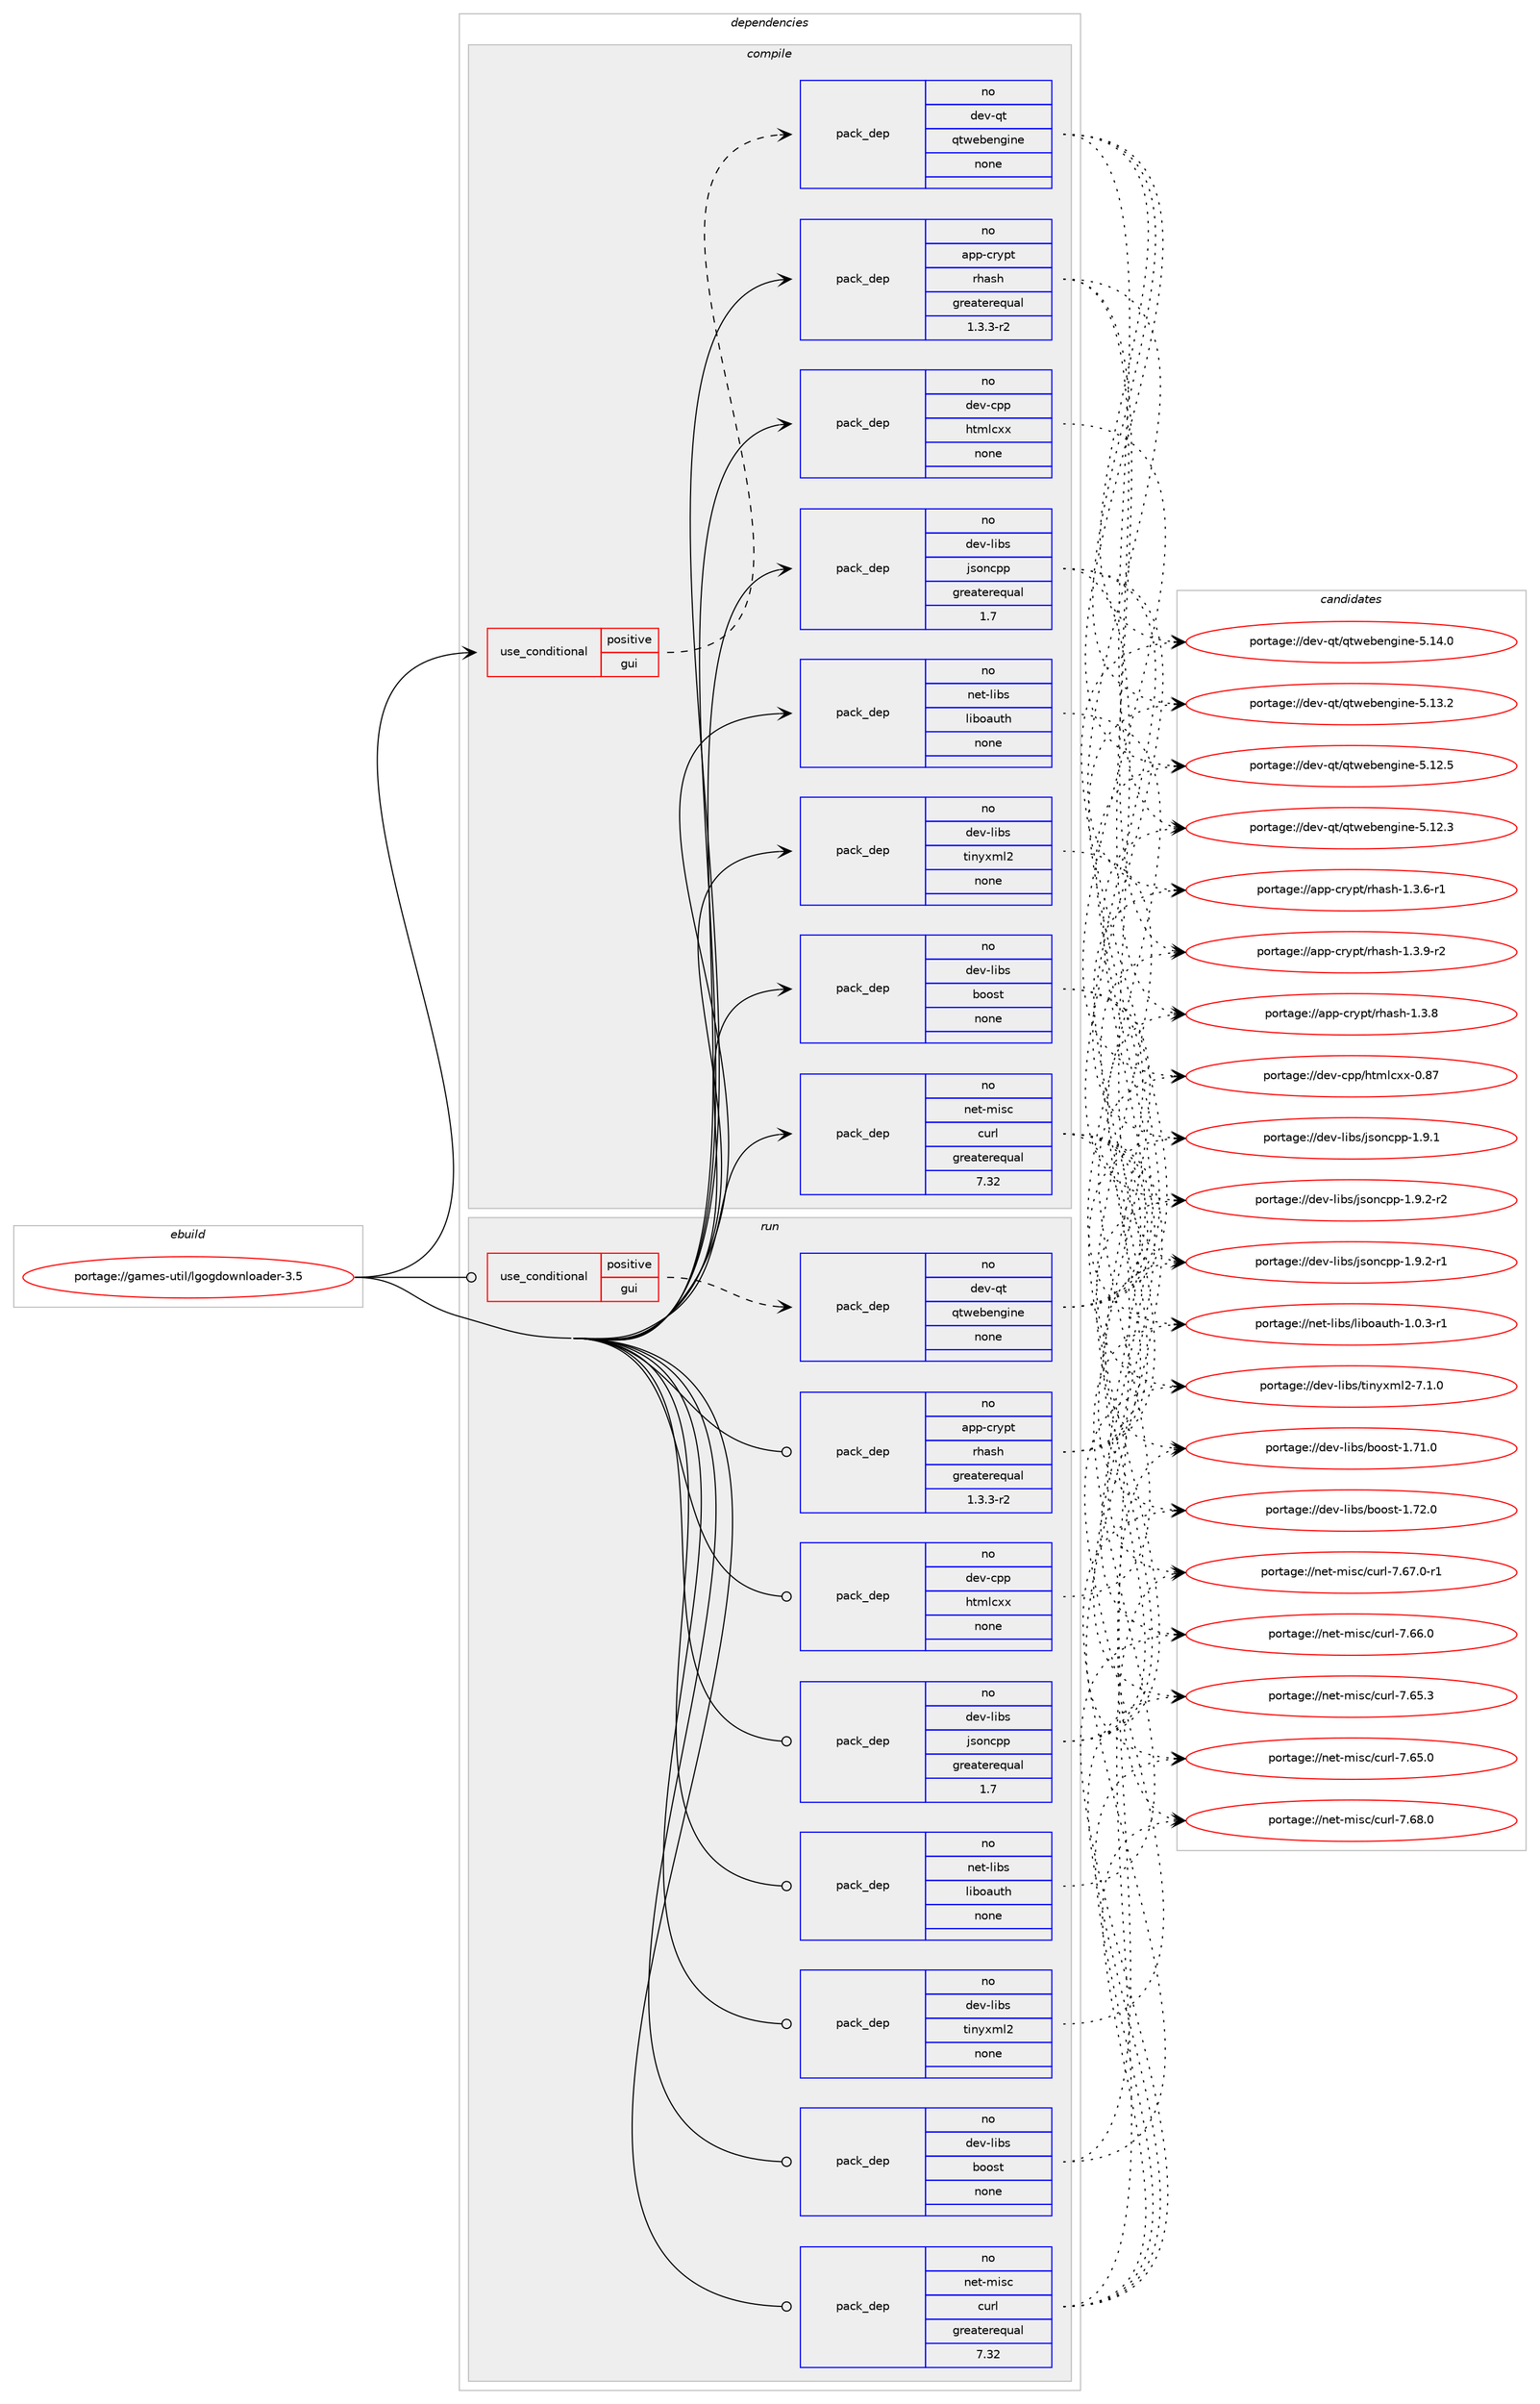 digraph prolog {

# *************
# Graph options
# *************

newrank=true;
concentrate=true;
compound=true;
graph [rankdir=LR,fontname=Helvetica,fontsize=10,ranksep=1.5];#, ranksep=2.5, nodesep=0.2];
edge  [arrowhead=vee];
node  [fontname=Helvetica,fontsize=10];

# **********
# The ebuild
# **********

subgraph cluster_leftcol {
color=gray;
rank=same;
label=<<i>ebuild</i>>;
id [label="portage://games-util/lgogdownloader-3.5", color=red, width=4, href="../games-util/lgogdownloader-3.5.svg"];
}

# ****************
# The dependencies
# ****************

subgraph cluster_midcol {
color=gray;
label=<<i>dependencies</i>>;
subgraph cluster_compile {
fillcolor="#eeeeee";
style=filled;
label=<<i>compile</i>>;
subgraph cond58383 {
dependency279650 [label=<<TABLE BORDER="0" CELLBORDER="1" CELLSPACING="0" CELLPADDING="4"><TR><TD ROWSPAN="3" CELLPADDING="10">use_conditional</TD></TR><TR><TD>positive</TD></TR><TR><TD>gui</TD></TR></TABLE>>, shape=none, color=red];
subgraph pack216892 {
dependency279651 [label=<<TABLE BORDER="0" CELLBORDER="1" CELLSPACING="0" CELLPADDING="4" WIDTH="220"><TR><TD ROWSPAN="6" CELLPADDING="30">pack_dep</TD></TR><TR><TD WIDTH="110">no</TD></TR><TR><TD>dev-qt</TD></TR><TR><TD>qtwebengine</TD></TR><TR><TD>none</TD></TR><TR><TD></TD></TR></TABLE>>, shape=none, color=blue];
}
dependency279650:e -> dependency279651:w [weight=20,style="dashed",arrowhead="vee"];
}
id:e -> dependency279650:w [weight=20,style="solid",arrowhead="vee"];
subgraph pack216893 {
dependency279652 [label=<<TABLE BORDER="0" CELLBORDER="1" CELLSPACING="0" CELLPADDING="4" WIDTH="220"><TR><TD ROWSPAN="6" CELLPADDING="30">pack_dep</TD></TR><TR><TD WIDTH="110">no</TD></TR><TR><TD>app-crypt</TD></TR><TR><TD>rhash</TD></TR><TR><TD>greaterequal</TD></TR><TR><TD>1.3.3-r2</TD></TR></TABLE>>, shape=none, color=blue];
}
id:e -> dependency279652:w [weight=20,style="solid",arrowhead="vee"];
subgraph pack216894 {
dependency279653 [label=<<TABLE BORDER="0" CELLBORDER="1" CELLSPACING="0" CELLPADDING="4" WIDTH="220"><TR><TD ROWSPAN="6" CELLPADDING="30">pack_dep</TD></TR><TR><TD WIDTH="110">no</TD></TR><TR><TD>dev-cpp</TD></TR><TR><TD>htmlcxx</TD></TR><TR><TD>none</TD></TR><TR><TD></TD></TR></TABLE>>, shape=none, color=blue];
}
id:e -> dependency279653:w [weight=20,style="solid",arrowhead="vee"];
subgraph pack216895 {
dependency279654 [label=<<TABLE BORDER="0" CELLBORDER="1" CELLSPACING="0" CELLPADDING="4" WIDTH="220"><TR><TD ROWSPAN="6" CELLPADDING="30">pack_dep</TD></TR><TR><TD WIDTH="110">no</TD></TR><TR><TD>dev-libs</TD></TR><TR><TD>boost</TD></TR><TR><TD>none</TD></TR><TR><TD></TD></TR></TABLE>>, shape=none, color=blue];
}
id:e -> dependency279654:w [weight=20,style="solid",arrowhead="vee"];
subgraph pack216896 {
dependency279655 [label=<<TABLE BORDER="0" CELLBORDER="1" CELLSPACING="0" CELLPADDING="4" WIDTH="220"><TR><TD ROWSPAN="6" CELLPADDING="30">pack_dep</TD></TR><TR><TD WIDTH="110">no</TD></TR><TR><TD>dev-libs</TD></TR><TR><TD>jsoncpp</TD></TR><TR><TD>greaterequal</TD></TR><TR><TD>1.7</TD></TR></TABLE>>, shape=none, color=blue];
}
id:e -> dependency279655:w [weight=20,style="solid",arrowhead="vee"];
subgraph pack216897 {
dependency279656 [label=<<TABLE BORDER="0" CELLBORDER="1" CELLSPACING="0" CELLPADDING="4" WIDTH="220"><TR><TD ROWSPAN="6" CELLPADDING="30">pack_dep</TD></TR><TR><TD WIDTH="110">no</TD></TR><TR><TD>dev-libs</TD></TR><TR><TD>tinyxml2</TD></TR><TR><TD>none</TD></TR><TR><TD></TD></TR></TABLE>>, shape=none, color=blue];
}
id:e -> dependency279656:w [weight=20,style="solid",arrowhead="vee"];
subgraph pack216898 {
dependency279657 [label=<<TABLE BORDER="0" CELLBORDER="1" CELLSPACING="0" CELLPADDING="4" WIDTH="220"><TR><TD ROWSPAN="6" CELLPADDING="30">pack_dep</TD></TR><TR><TD WIDTH="110">no</TD></TR><TR><TD>net-libs</TD></TR><TR><TD>liboauth</TD></TR><TR><TD>none</TD></TR><TR><TD></TD></TR></TABLE>>, shape=none, color=blue];
}
id:e -> dependency279657:w [weight=20,style="solid",arrowhead="vee"];
subgraph pack216899 {
dependency279658 [label=<<TABLE BORDER="0" CELLBORDER="1" CELLSPACING="0" CELLPADDING="4" WIDTH="220"><TR><TD ROWSPAN="6" CELLPADDING="30">pack_dep</TD></TR><TR><TD WIDTH="110">no</TD></TR><TR><TD>net-misc</TD></TR><TR><TD>curl</TD></TR><TR><TD>greaterequal</TD></TR><TR><TD>7.32</TD></TR></TABLE>>, shape=none, color=blue];
}
id:e -> dependency279658:w [weight=20,style="solid",arrowhead="vee"];
}
subgraph cluster_compileandrun {
fillcolor="#eeeeee";
style=filled;
label=<<i>compile and run</i>>;
}
subgraph cluster_run {
fillcolor="#eeeeee";
style=filled;
label=<<i>run</i>>;
subgraph cond58384 {
dependency279659 [label=<<TABLE BORDER="0" CELLBORDER="1" CELLSPACING="0" CELLPADDING="4"><TR><TD ROWSPAN="3" CELLPADDING="10">use_conditional</TD></TR><TR><TD>positive</TD></TR><TR><TD>gui</TD></TR></TABLE>>, shape=none, color=red];
subgraph pack216900 {
dependency279660 [label=<<TABLE BORDER="0" CELLBORDER="1" CELLSPACING="0" CELLPADDING="4" WIDTH="220"><TR><TD ROWSPAN="6" CELLPADDING="30">pack_dep</TD></TR><TR><TD WIDTH="110">no</TD></TR><TR><TD>dev-qt</TD></TR><TR><TD>qtwebengine</TD></TR><TR><TD>none</TD></TR><TR><TD></TD></TR></TABLE>>, shape=none, color=blue];
}
dependency279659:e -> dependency279660:w [weight=20,style="dashed",arrowhead="vee"];
}
id:e -> dependency279659:w [weight=20,style="solid",arrowhead="odot"];
subgraph pack216901 {
dependency279661 [label=<<TABLE BORDER="0" CELLBORDER="1" CELLSPACING="0" CELLPADDING="4" WIDTH="220"><TR><TD ROWSPAN="6" CELLPADDING="30">pack_dep</TD></TR><TR><TD WIDTH="110">no</TD></TR><TR><TD>app-crypt</TD></TR><TR><TD>rhash</TD></TR><TR><TD>greaterequal</TD></TR><TR><TD>1.3.3-r2</TD></TR></TABLE>>, shape=none, color=blue];
}
id:e -> dependency279661:w [weight=20,style="solid",arrowhead="odot"];
subgraph pack216902 {
dependency279662 [label=<<TABLE BORDER="0" CELLBORDER="1" CELLSPACING="0" CELLPADDING="4" WIDTH="220"><TR><TD ROWSPAN="6" CELLPADDING="30">pack_dep</TD></TR><TR><TD WIDTH="110">no</TD></TR><TR><TD>dev-cpp</TD></TR><TR><TD>htmlcxx</TD></TR><TR><TD>none</TD></TR><TR><TD></TD></TR></TABLE>>, shape=none, color=blue];
}
id:e -> dependency279662:w [weight=20,style="solid",arrowhead="odot"];
subgraph pack216903 {
dependency279663 [label=<<TABLE BORDER="0" CELLBORDER="1" CELLSPACING="0" CELLPADDING="4" WIDTH="220"><TR><TD ROWSPAN="6" CELLPADDING="30">pack_dep</TD></TR><TR><TD WIDTH="110">no</TD></TR><TR><TD>dev-libs</TD></TR><TR><TD>boost</TD></TR><TR><TD>none</TD></TR><TR><TD></TD></TR></TABLE>>, shape=none, color=blue];
}
id:e -> dependency279663:w [weight=20,style="solid",arrowhead="odot"];
subgraph pack216904 {
dependency279664 [label=<<TABLE BORDER="0" CELLBORDER="1" CELLSPACING="0" CELLPADDING="4" WIDTH="220"><TR><TD ROWSPAN="6" CELLPADDING="30">pack_dep</TD></TR><TR><TD WIDTH="110">no</TD></TR><TR><TD>dev-libs</TD></TR><TR><TD>jsoncpp</TD></TR><TR><TD>greaterequal</TD></TR><TR><TD>1.7</TD></TR></TABLE>>, shape=none, color=blue];
}
id:e -> dependency279664:w [weight=20,style="solid",arrowhead="odot"];
subgraph pack216905 {
dependency279665 [label=<<TABLE BORDER="0" CELLBORDER="1" CELLSPACING="0" CELLPADDING="4" WIDTH="220"><TR><TD ROWSPAN="6" CELLPADDING="30">pack_dep</TD></TR><TR><TD WIDTH="110">no</TD></TR><TR><TD>dev-libs</TD></TR><TR><TD>tinyxml2</TD></TR><TR><TD>none</TD></TR><TR><TD></TD></TR></TABLE>>, shape=none, color=blue];
}
id:e -> dependency279665:w [weight=20,style="solid",arrowhead="odot"];
subgraph pack216906 {
dependency279666 [label=<<TABLE BORDER="0" CELLBORDER="1" CELLSPACING="0" CELLPADDING="4" WIDTH="220"><TR><TD ROWSPAN="6" CELLPADDING="30">pack_dep</TD></TR><TR><TD WIDTH="110">no</TD></TR><TR><TD>net-libs</TD></TR><TR><TD>liboauth</TD></TR><TR><TD>none</TD></TR><TR><TD></TD></TR></TABLE>>, shape=none, color=blue];
}
id:e -> dependency279666:w [weight=20,style="solid",arrowhead="odot"];
subgraph pack216907 {
dependency279667 [label=<<TABLE BORDER="0" CELLBORDER="1" CELLSPACING="0" CELLPADDING="4" WIDTH="220"><TR><TD ROWSPAN="6" CELLPADDING="30">pack_dep</TD></TR><TR><TD WIDTH="110">no</TD></TR><TR><TD>net-misc</TD></TR><TR><TD>curl</TD></TR><TR><TD>greaterequal</TD></TR><TR><TD>7.32</TD></TR></TABLE>>, shape=none, color=blue];
}
id:e -> dependency279667:w [weight=20,style="solid",arrowhead="odot"];
}
}

# **************
# The candidates
# **************

subgraph cluster_choices {
rank=same;
color=gray;
label=<<i>candidates</i>>;

subgraph choice216892 {
color=black;
nodesep=1;
choice10010111845113116471131161191019810111010310511010145534649524648 [label="portage://dev-qt/qtwebengine-5.14.0", color=red, width=4,href="../dev-qt/qtwebengine-5.14.0.svg"];
choice10010111845113116471131161191019810111010310511010145534649514650 [label="portage://dev-qt/qtwebengine-5.13.2", color=red, width=4,href="../dev-qt/qtwebengine-5.13.2.svg"];
choice10010111845113116471131161191019810111010310511010145534649504653 [label="portage://dev-qt/qtwebengine-5.12.5", color=red, width=4,href="../dev-qt/qtwebengine-5.12.5.svg"];
choice10010111845113116471131161191019810111010310511010145534649504651 [label="portage://dev-qt/qtwebengine-5.12.3", color=red, width=4,href="../dev-qt/qtwebengine-5.12.3.svg"];
dependency279651:e -> choice10010111845113116471131161191019810111010310511010145534649524648:w [style=dotted,weight="100"];
dependency279651:e -> choice10010111845113116471131161191019810111010310511010145534649514650:w [style=dotted,weight="100"];
dependency279651:e -> choice10010111845113116471131161191019810111010310511010145534649504653:w [style=dotted,weight="100"];
dependency279651:e -> choice10010111845113116471131161191019810111010310511010145534649504651:w [style=dotted,weight="100"];
}
subgraph choice216893 {
color=black;
nodesep=1;
choice97112112459911412111211647114104971151044549465146574511450 [label="portage://app-crypt/rhash-1.3.9-r2", color=red, width=4,href="../app-crypt/rhash-1.3.9-r2.svg"];
choice9711211245991141211121164711410497115104454946514656 [label="portage://app-crypt/rhash-1.3.8", color=red, width=4,href="../app-crypt/rhash-1.3.8.svg"];
choice97112112459911412111211647114104971151044549465146544511449 [label="portage://app-crypt/rhash-1.3.6-r1", color=red, width=4,href="../app-crypt/rhash-1.3.6-r1.svg"];
dependency279652:e -> choice97112112459911412111211647114104971151044549465146574511450:w [style=dotted,weight="100"];
dependency279652:e -> choice9711211245991141211121164711410497115104454946514656:w [style=dotted,weight="100"];
dependency279652:e -> choice97112112459911412111211647114104971151044549465146544511449:w [style=dotted,weight="100"];
}
subgraph choice216894 {
color=black;
nodesep=1;
choice100101118459911211247104116109108991201204548465655 [label="portage://dev-cpp/htmlcxx-0.87", color=red, width=4,href="../dev-cpp/htmlcxx-0.87.svg"];
dependency279653:e -> choice100101118459911211247104116109108991201204548465655:w [style=dotted,weight="100"];
}
subgraph choice216895 {
color=black;
nodesep=1;
choice1001011184510810598115479811111111511645494655504648 [label="portage://dev-libs/boost-1.72.0", color=red, width=4,href="../dev-libs/boost-1.72.0.svg"];
choice1001011184510810598115479811111111511645494655494648 [label="portage://dev-libs/boost-1.71.0", color=red, width=4,href="../dev-libs/boost-1.71.0.svg"];
dependency279654:e -> choice1001011184510810598115479811111111511645494655504648:w [style=dotted,weight="100"];
dependency279654:e -> choice1001011184510810598115479811111111511645494655494648:w [style=dotted,weight="100"];
}
subgraph choice216896 {
color=black;
nodesep=1;
choice100101118451081059811547106115111110991121124549465746504511450 [label="portage://dev-libs/jsoncpp-1.9.2-r2", color=red, width=4,href="../dev-libs/jsoncpp-1.9.2-r2.svg"];
choice100101118451081059811547106115111110991121124549465746504511449 [label="portage://dev-libs/jsoncpp-1.9.2-r1", color=red, width=4,href="../dev-libs/jsoncpp-1.9.2-r1.svg"];
choice10010111845108105981154710611511111099112112454946574649 [label="portage://dev-libs/jsoncpp-1.9.1", color=red, width=4,href="../dev-libs/jsoncpp-1.9.1.svg"];
dependency279655:e -> choice100101118451081059811547106115111110991121124549465746504511450:w [style=dotted,weight="100"];
dependency279655:e -> choice100101118451081059811547106115111110991121124549465746504511449:w [style=dotted,weight="100"];
dependency279655:e -> choice10010111845108105981154710611511111099112112454946574649:w [style=dotted,weight="100"];
}
subgraph choice216897 {
color=black;
nodesep=1;
choice10010111845108105981154711610511012112010910850455546494648 [label="portage://dev-libs/tinyxml2-7.1.0", color=red, width=4,href="../dev-libs/tinyxml2-7.1.0.svg"];
dependency279656:e -> choice10010111845108105981154711610511012112010910850455546494648:w [style=dotted,weight="100"];
}
subgraph choice216898 {
color=black;
nodesep=1;
choice11010111645108105981154710810598111971171161044549464846514511449 [label="portage://net-libs/liboauth-1.0.3-r1", color=red, width=4,href="../net-libs/liboauth-1.0.3-r1.svg"];
dependency279657:e -> choice11010111645108105981154710810598111971171161044549464846514511449:w [style=dotted,weight="100"];
}
subgraph choice216899 {
color=black;
nodesep=1;
choice1101011164510910511599479911711410845554654564648 [label="portage://net-misc/curl-7.68.0", color=red, width=4,href="../net-misc/curl-7.68.0.svg"];
choice11010111645109105115994799117114108455546545546484511449 [label="portage://net-misc/curl-7.67.0-r1", color=red, width=4,href="../net-misc/curl-7.67.0-r1.svg"];
choice1101011164510910511599479911711410845554654544648 [label="portage://net-misc/curl-7.66.0", color=red, width=4,href="../net-misc/curl-7.66.0.svg"];
choice1101011164510910511599479911711410845554654534651 [label="portage://net-misc/curl-7.65.3", color=red, width=4,href="../net-misc/curl-7.65.3.svg"];
choice1101011164510910511599479911711410845554654534648 [label="portage://net-misc/curl-7.65.0", color=red, width=4,href="../net-misc/curl-7.65.0.svg"];
dependency279658:e -> choice1101011164510910511599479911711410845554654564648:w [style=dotted,weight="100"];
dependency279658:e -> choice11010111645109105115994799117114108455546545546484511449:w [style=dotted,weight="100"];
dependency279658:e -> choice1101011164510910511599479911711410845554654544648:w [style=dotted,weight="100"];
dependency279658:e -> choice1101011164510910511599479911711410845554654534651:w [style=dotted,weight="100"];
dependency279658:e -> choice1101011164510910511599479911711410845554654534648:w [style=dotted,weight="100"];
}
subgraph choice216900 {
color=black;
nodesep=1;
choice10010111845113116471131161191019810111010310511010145534649524648 [label="portage://dev-qt/qtwebengine-5.14.0", color=red, width=4,href="../dev-qt/qtwebengine-5.14.0.svg"];
choice10010111845113116471131161191019810111010310511010145534649514650 [label="portage://dev-qt/qtwebengine-5.13.2", color=red, width=4,href="../dev-qt/qtwebengine-5.13.2.svg"];
choice10010111845113116471131161191019810111010310511010145534649504653 [label="portage://dev-qt/qtwebengine-5.12.5", color=red, width=4,href="../dev-qt/qtwebengine-5.12.5.svg"];
choice10010111845113116471131161191019810111010310511010145534649504651 [label="portage://dev-qt/qtwebengine-5.12.3", color=red, width=4,href="../dev-qt/qtwebengine-5.12.3.svg"];
dependency279660:e -> choice10010111845113116471131161191019810111010310511010145534649524648:w [style=dotted,weight="100"];
dependency279660:e -> choice10010111845113116471131161191019810111010310511010145534649514650:w [style=dotted,weight="100"];
dependency279660:e -> choice10010111845113116471131161191019810111010310511010145534649504653:w [style=dotted,weight="100"];
dependency279660:e -> choice10010111845113116471131161191019810111010310511010145534649504651:w [style=dotted,weight="100"];
}
subgraph choice216901 {
color=black;
nodesep=1;
choice97112112459911412111211647114104971151044549465146574511450 [label="portage://app-crypt/rhash-1.3.9-r2", color=red, width=4,href="../app-crypt/rhash-1.3.9-r2.svg"];
choice9711211245991141211121164711410497115104454946514656 [label="portage://app-crypt/rhash-1.3.8", color=red, width=4,href="../app-crypt/rhash-1.3.8.svg"];
choice97112112459911412111211647114104971151044549465146544511449 [label="portage://app-crypt/rhash-1.3.6-r1", color=red, width=4,href="../app-crypt/rhash-1.3.6-r1.svg"];
dependency279661:e -> choice97112112459911412111211647114104971151044549465146574511450:w [style=dotted,weight="100"];
dependency279661:e -> choice9711211245991141211121164711410497115104454946514656:w [style=dotted,weight="100"];
dependency279661:e -> choice97112112459911412111211647114104971151044549465146544511449:w [style=dotted,weight="100"];
}
subgraph choice216902 {
color=black;
nodesep=1;
choice100101118459911211247104116109108991201204548465655 [label="portage://dev-cpp/htmlcxx-0.87", color=red, width=4,href="../dev-cpp/htmlcxx-0.87.svg"];
dependency279662:e -> choice100101118459911211247104116109108991201204548465655:w [style=dotted,weight="100"];
}
subgraph choice216903 {
color=black;
nodesep=1;
choice1001011184510810598115479811111111511645494655504648 [label="portage://dev-libs/boost-1.72.0", color=red, width=4,href="../dev-libs/boost-1.72.0.svg"];
choice1001011184510810598115479811111111511645494655494648 [label="portage://dev-libs/boost-1.71.0", color=red, width=4,href="../dev-libs/boost-1.71.0.svg"];
dependency279663:e -> choice1001011184510810598115479811111111511645494655504648:w [style=dotted,weight="100"];
dependency279663:e -> choice1001011184510810598115479811111111511645494655494648:w [style=dotted,weight="100"];
}
subgraph choice216904 {
color=black;
nodesep=1;
choice100101118451081059811547106115111110991121124549465746504511450 [label="portage://dev-libs/jsoncpp-1.9.2-r2", color=red, width=4,href="../dev-libs/jsoncpp-1.9.2-r2.svg"];
choice100101118451081059811547106115111110991121124549465746504511449 [label="portage://dev-libs/jsoncpp-1.9.2-r1", color=red, width=4,href="../dev-libs/jsoncpp-1.9.2-r1.svg"];
choice10010111845108105981154710611511111099112112454946574649 [label="portage://dev-libs/jsoncpp-1.9.1", color=red, width=4,href="../dev-libs/jsoncpp-1.9.1.svg"];
dependency279664:e -> choice100101118451081059811547106115111110991121124549465746504511450:w [style=dotted,weight="100"];
dependency279664:e -> choice100101118451081059811547106115111110991121124549465746504511449:w [style=dotted,weight="100"];
dependency279664:e -> choice10010111845108105981154710611511111099112112454946574649:w [style=dotted,weight="100"];
}
subgraph choice216905 {
color=black;
nodesep=1;
choice10010111845108105981154711610511012112010910850455546494648 [label="portage://dev-libs/tinyxml2-7.1.0", color=red, width=4,href="../dev-libs/tinyxml2-7.1.0.svg"];
dependency279665:e -> choice10010111845108105981154711610511012112010910850455546494648:w [style=dotted,weight="100"];
}
subgraph choice216906 {
color=black;
nodesep=1;
choice11010111645108105981154710810598111971171161044549464846514511449 [label="portage://net-libs/liboauth-1.0.3-r1", color=red, width=4,href="../net-libs/liboauth-1.0.3-r1.svg"];
dependency279666:e -> choice11010111645108105981154710810598111971171161044549464846514511449:w [style=dotted,weight="100"];
}
subgraph choice216907 {
color=black;
nodesep=1;
choice1101011164510910511599479911711410845554654564648 [label="portage://net-misc/curl-7.68.0", color=red, width=4,href="../net-misc/curl-7.68.0.svg"];
choice11010111645109105115994799117114108455546545546484511449 [label="portage://net-misc/curl-7.67.0-r1", color=red, width=4,href="../net-misc/curl-7.67.0-r1.svg"];
choice1101011164510910511599479911711410845554654544648 [label="portage://net-misc/curl-7.66.0", color=red, width=4,href="../net-misc/curl-7.66.0.svg"];
choice1101011164510910511599479911711410845554654534651 [label="portage://net-misc/curl-7.65.3", color=red, width=4,href="../net-misc/curl-7.65.3.svg"];
choice1101011164510910511599479911711410845554654534648 [label="portage://net-misc/curl-7.65.0", color=red, width=4,href="../net-misc/curl-7.65.0.svg"];
dependency279667:e -> choice1101011164510910511599479911711410845554654564648:w [style=dotted,weight="100"];
dependency279667:e -> choice11010111645109105115994799117114108455546545546484511449:w [style=dotted,weight="100"];
dependency279667:e -> choice1101011164510910511599479911711410845554654544648:w [style=dotted,weight="100"];
dependency279667:e -> choice1101011164510910511599479911711410845554654534651:w [style=dotted,weight="100"];
dependency279667:e -> choice1101011164510910511599479911711410845554654534648:w [style=dotted,weight="100"];
}
}

}
